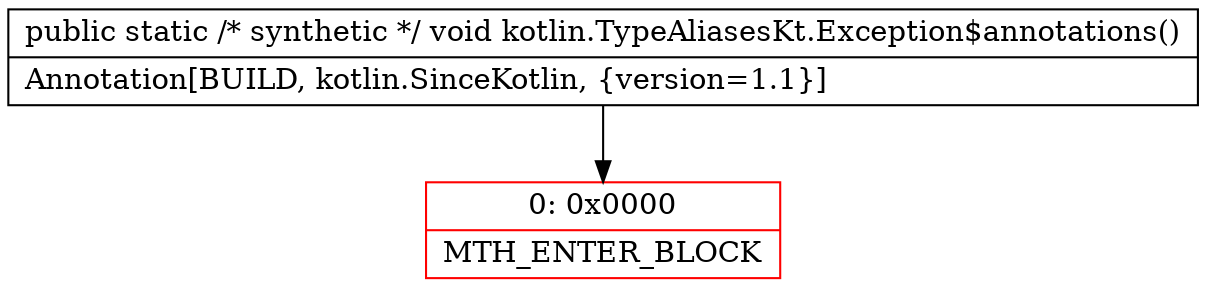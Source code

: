 digraph "CFG forkotlin.TypeAliasesKt.Exception$annotations()V" {
subgraph cluster_Region_815824063 {
label = "R(0)";
node [shape=record,color=blue];
}
Node_0 [shape=record,color=red,label="{0\:\ 0x0000|MTH_ENTER_BLOCK\l}"];
MethodNode[shape=record,label="{public static \/* synthetic *\/ void kotlin.TypeAliasesKt.Exception$annotations()  | Annotation[BUILD, kotlin.SinceKotlin, \{version=1.1\}]\l}"];
MethodNode -> Node_0;
}

